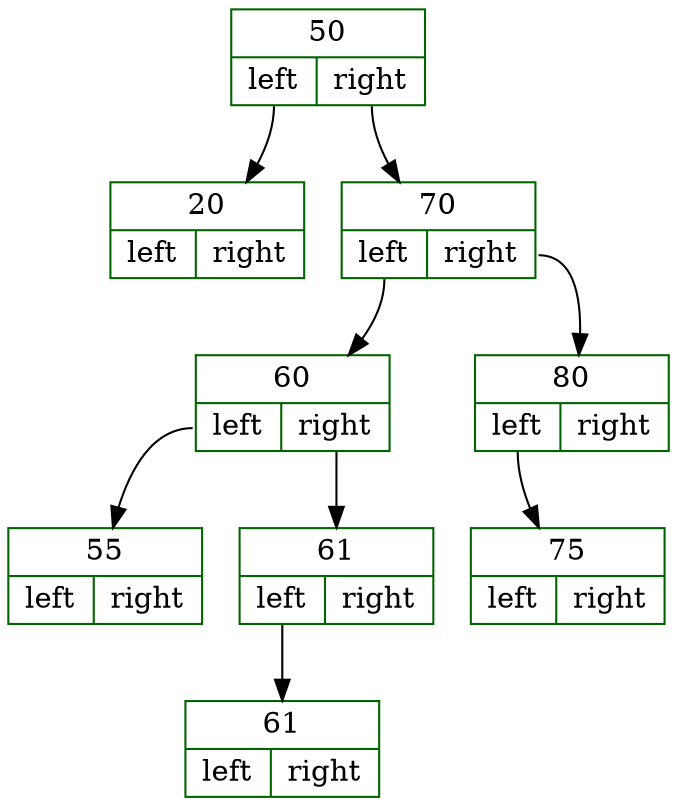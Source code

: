 digraph D{
	rankdir = TB

	node_9 [color = "darkgreen", style = "filled", shape = "record", fillcolor = "white", label = "{50 | {<fl9> left | <fr9> right}}"]
	node_9: <fl9> -> node_8 [color = "black", arrowhead = "normal"]
	node_8 [color = "darkgreen", style = "filled", shape = "record", fillcolor = "white", label = "{20 | {<fl8> left | <fr8> right}}"]
	node_9: <fr9> -> node_7 [color = "black", arrowhead = "normal"]
	node_7 [color = "darkgreen", style = "filled", shape = "record", fillcolor = "white", label = "{70 | {<fl7> left | <fr7> right}}"]
	node_7: <fl7> -> node_6 [color = "black", arrowhead = "normal"]
	node_6 [color = "darkgreen", style = "filled", shape = "record", fillcolor = "white", label = "{60 | {<fl6> left | <fr6> right}}"]
	node_6: <fl6> -> node_5 [color = "black", arrowhead = "normal"]
	node_5 [color = "darkgreen", style = "filled", shape = "record", fillcolor = "white", label = "{55 | {<fl5> left | <fr5> right}}"]
	node_6: <fr6> -> node_4 [color = "black", arrowhead = "normal"]
	node_4 [color = "darkgreen", style = "filled", shape = "record", fillcolor = "white", label = "{61 | {<fl4> left | <fr4> right}}"]
	node_4: <fl4> -> node_3 [color = "black", arrowhead = "normal"]
	node_3 [color = "darkgreen", style = "filled", shape = "record", fillcolor = "white", label = "{61 | {<fl3> left | <fr3> right}}"]
	node_7: <fr7> -> node_2 [color = "black", arrowhead = "normal"]
	node_2 [color = "darkgreen", style = "filled", shape = "record", fillcolor = "white", label = "{80 | {<fl2> left | <fr2> right}}"]
	node_2: <fl2> -> node_1 [color = "black", arrowhead = "normal"]
	node_1 [color = "darkgreen", style = "filled", shape = "record", fillcolor = "white", label = "{75 | {<fl1> left | <fr1> right}}"]
}